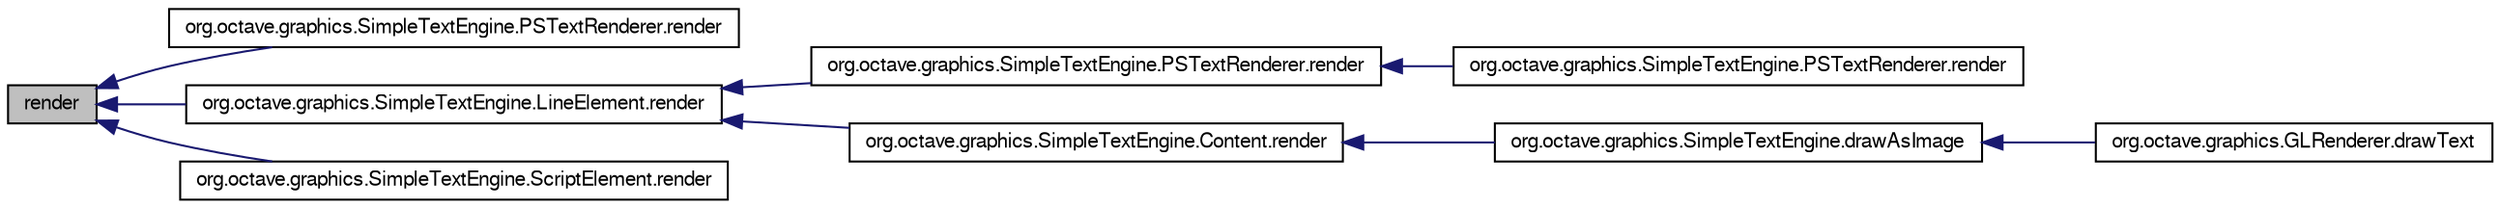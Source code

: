 digraph G
{
  edge [fontname="FreeSans",fontsize="10",labelfontname="FreeSans",labelfontsize="10"];
  node [fontname="FreeSans",fontsize="10",shape=record];
  rankdir="LR";
  Node1 [label="render",height=0.2,width=0.4,color="black", fillcolor="grey75", style="filled" fontcolor="black"];
  Node1 -> Node2 [dir="back",color="midnightblue",fontsize="10",style="solid",fontname="FreeSans"];
  Node2 [label="org.octave.graphics.SimpleTextEngine.PSTextRenderer.render",height=0.2,width=0.4,color="black", fillcolor="white", style="filled",URL="$classorg_1_1octave_1_1graphics_1_1_simple_text_engine_1_1_p_s_text_renderer.html#a2579fa1b0c1f1fff49351fcd90c60bec"];
  Node1 -> Node3 [dir="back",color="midnightblue",fontsize="10",style="solid",fontname="FreeSans"];
  Node3 [label="org.octave.graphics.SimpleTextEngine.LineElement.render",height=0.2,width=0.4,color="black", fillcolor="white", style="filled",URL="$classorg_1_1octave_1_1graphics_1_1_simple_text_engine_1_1_line_element.html#a308ff97439a63f16886a40822a4fbf9f"];
  Node3 -> Node4 [dir="back",color="midnightblue",fontsize="10",style="solid",fontname="FreeSans"];
  Node4 [label="org.octave.graphics.SimpleTextEngine.PSTextRenderer.render",height=0.2,width=0.4,color="black", fillcolor="white", style="filled",URL="$classorg_1_1octave_1_1graphics_1_1_simple_text_engine_1_1_p_s_text_renderer.html#a19e4ef0f989ce0690e6bd5cd530f03a1"];
  Node4 -> Node5 [dir="back",color="midnightblue",fontsize="10",style="solid",fontname="FreeSans"];
  Node5 [label="org.octave.graphics.SimpleTextEngine.PSTextRenderer.render",height=0.2,width=0.4,color="black", fillcolor="white", style="filled",URL="$classorg_1_1octave_1_1graphics_1_1_simple_text_engine_1_1_p_s_text_renderer.html#a9b292a796606f1ed25a381aed6b9c3e9"];
  Node3 -> Node6 [dir="back",color="midnightblue",fontsize="10",style="solid",fontname="FreeSans"];
  Node6 [label="org.octave.graphics.SimpleTextEngine.Content.render",height=0.2,width=0.4,color="black", fillcolor="white", style="filled",URL="$classorg_1_1octave_1_1graphics_1_1_simple_text_engine_1_1_content.html#a308ff97439a63f16886a40822a4fbf9f"];
  Node6 -> Node7 [dir="back",color="midnightblue",fontsize="10",style="solid",fontname="FreeSans"];
  Node7 [label="org.octave.graphics.SimpleTextEngine.drawAsImage",height=0.2,width=0.4,color="black", fillcolor="white", style="filled",URL="$classorg_1_1octave_1_1graphics_1_1_simple_text_engine.html#a74e6a8471c23aec0aca46b26dd60a2f1"];
  Node7 -> Node8 [dir="back",color="midnightblue",fontsize="10",style="solid",fontname="FreeSans"];
  Node8 [label="org.octave.graphics.GLRenderer.drawText",height=0.2,width=0.4,color="black", fillcolor="white", style="filled",URL="$classorg_1_1octave_1_1graphics_1_1_g_l_renderer.html#a747190ca063a83f7dea96e6d328c06b7"];
  Node1 -> Node9 [dir="back",color="midnightblue",fontsize="10",style="solid",fontname="FreeSans"];
  Node9 [label="org.octave.graphics.SimpleTextEngine.ScriptElement.render",height=0.2,width=0.4,color="black", fillcolor="white", style="filled",URL="$classorg_1_1octave_1_1graphics_1_1_simple_text_engine_1_1_script_element.html#a308ff97439a63f16886a40822a4fbf9f"];
}
